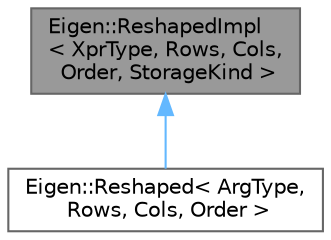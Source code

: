 digraph "Eigen::ReshapedImpl&lt; XprType, Rows, Cols, Order, StorageKind &gt;"
{
 // LATEX_PDF_SIZE
  bgcolor="transparent";
  edge [fontname=Helvetica,fontsize=10,labelfontname=Helvetica,labelfontsize=10];
  node [fontname=Helvetica,fontsize=10,shape=box,height=0.2,width=0.4];
  Node1 [id="Node000001",label="Eigen::ReshapedImpl\l\< XprType, Rows, Cols,\l Order, StorageKind \>",height=0.2,width=0.4,color="gray40", fillcolor="grey60", style="filled", fontcolor="black",tooltip=" "];
  Node1 -> Node2 [id="edge2_Node000001_Node000002",dir="back",color="steelblue1",style="solid",tooltip=" "];
  Node2 [id="Node000002",label="Eigen::Reshaped\< ArgType,\l Rows, Cols, Order \>",height=0.2,width=0.4,color="gray40", fillcolor="white", style="filled",URL="$classEigen_1_1Reshaped.html",tooltip=" "];
}
